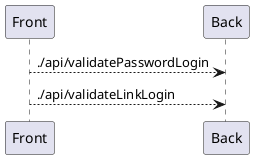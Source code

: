 @startuml Login

Front --> Back : ./api/validatePasswordLogin
Front --> Back : ./api/validateLinkLogin

@enduml

@startuml Data

actor Front
database Back

Front --> Back : ./api/getAllProjects
Front --> Back : ./api/getAllNodes
Front --> Back : ./api/getAllAnnotations

Front --> Back : ./api/setNodeState
Front --> Back : ./api/setAnnotationState

Front --> Back : ./api/uploadImage

@enduml